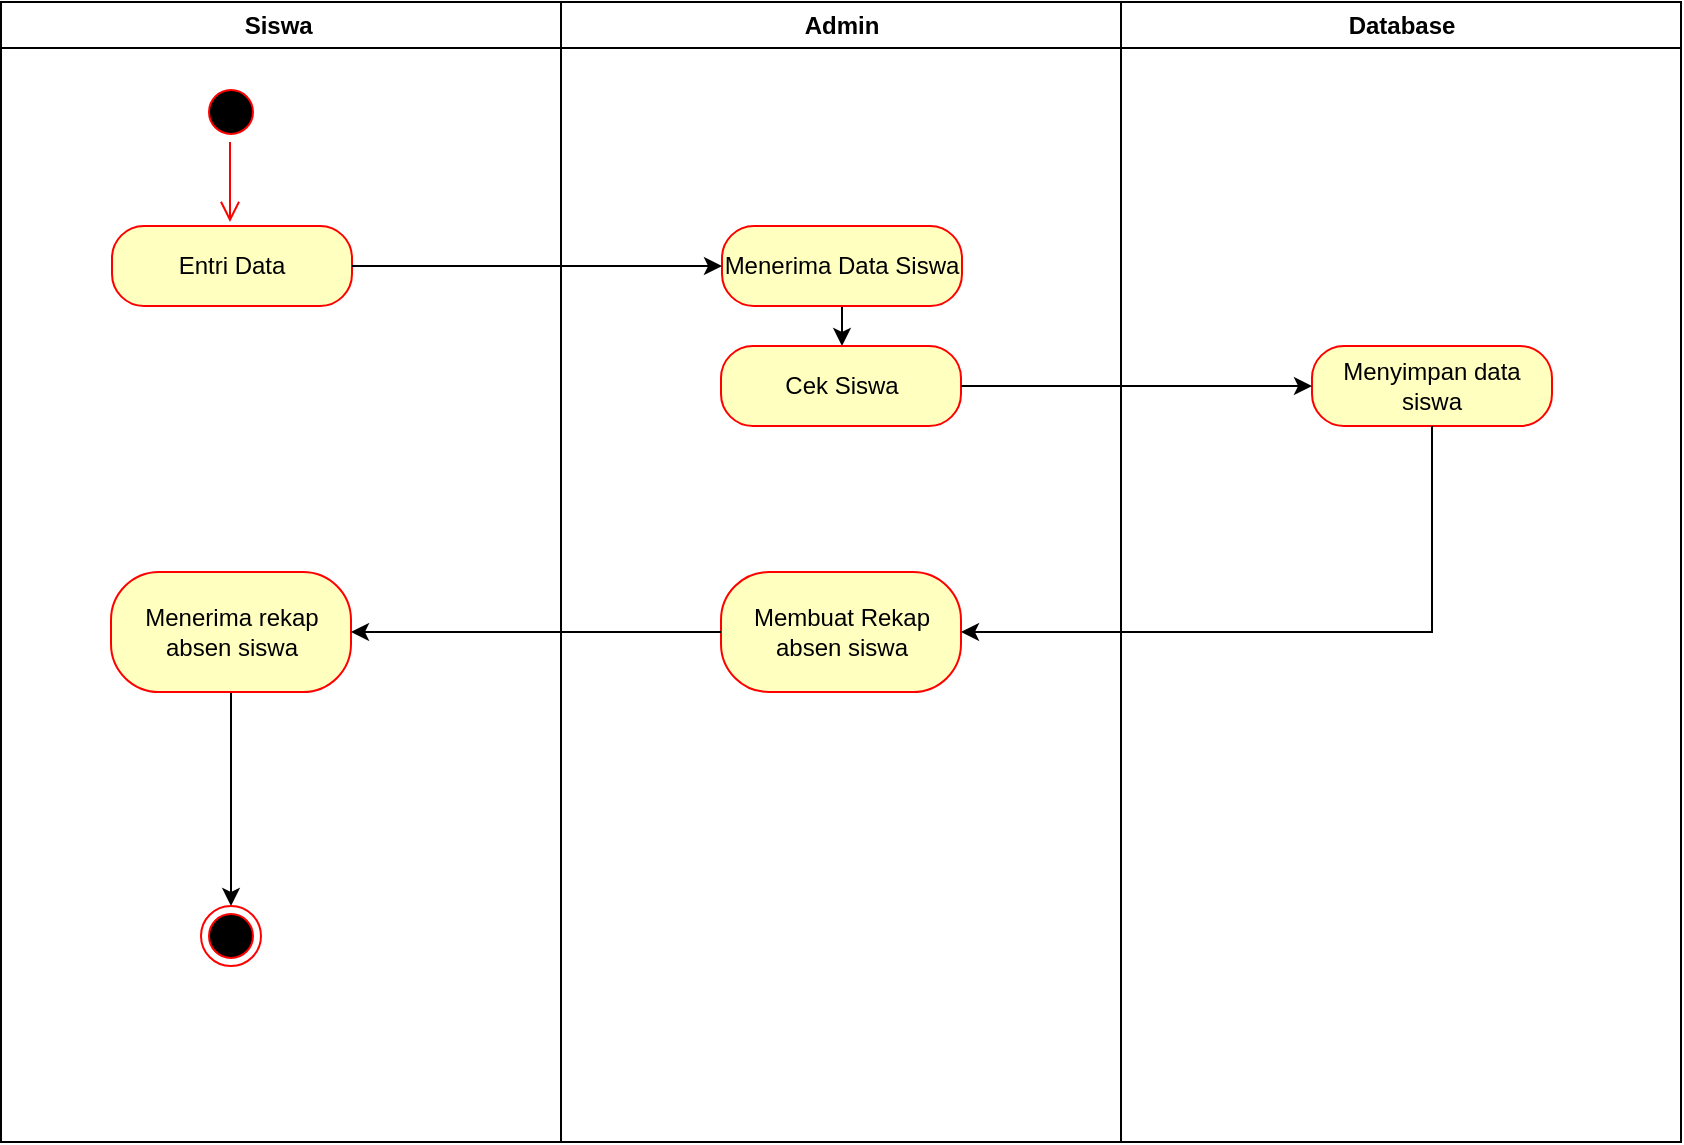 <mxfile version="15.7.3" type="github">
  <diagram name="Page-1" id="e7e014a7-5840-1c2e-5031-d8a46d1fe8dd">
    <mxGraphModel dx="1021" dy="579" grid="1" gridSize="10" guides="1" tooltips="1" connect="1" arrows="1" fold="1" page="1" pageScale="1" pageWidth="1169" pageHeight="826" background="none" math="0" shadow="0">
      <root>
        <mxCell id="0" />
        <mxCell id="1" parent="0" />
        <mxCell id="2" value="Siswa " style="swimlane;whiteSpace=wrap" parent="1" vertex="1">
          <mxGeometry x="164.5" y="128" width="280" height="570" as="geometry" />
        </mxCell>
        <mxCell id="5" value="" style="ellipse;shape=startState;fillColor=#000000;strokeColor=#ff0000;" parent="2" vertex="1">
          <mxGeometry x="100" y="40" width="30" height="30" as="geometry" />
        </mxCell>
        <mxCell id="6" value="" style="edgeStyle=elbowEdgeStyle;elbow=horizontal;verticalAlign=bottom;endArrow=open;endSize=8;strokeColor=#FF0000;endFill=1;rounded=0" parent="2" source="5" edge="1">
          <mxGeometry x="100" y="40" as="geometry">
            <mxPoint x="114.5" y="110.0" as="targetPoint" />
          </mxGeometry>
        </mxCell>
        <mxCell id="nvvlvehabfdIOjAcSKJm-41" value="Entri Data" style="rounded=1;whiteSpace=wrap;html=1;arcSize=40;fontColor=#000000;fillColor=#ffffc0;strokeColor=#ff0000;" vertex="1" parent="2">
          <mxGeometry x="55.5" y="112" width="120" height="40" as="geometry" />
        </mxCell>
        <mxCell id="nvvlvehabfdIOjAcSKJm-83" style="edgeStyle=orthogonalEdgeStyle;rounded=0;orthogonalLoop=1;jettySize=auto;html=1;exitX=0.5;exitY=1;exitDx=0;exitDy=0;entryX=0.5;entryY=0;entryDx=0;entryDy=0;" edge="1" parent="2" source="nvvlvehabfdIOjAcSKJm-77" target="38">
          <mxGeometry relative="1" as="geometry" />
        </mxCell>
        <mxCell id="nvvlvehabfdIOjAcSKJm-77" value="Menerima rekap absen siswa" style="whiteSpace=wrap;html=1;rounded=1;fontColor=#000000;strokeColor=#ff0000;fillColor=#ffffc0;arcSize=40;" vertex="1" parent="2">
          <mxGeometry x="55" y="285" width="120" height="60" as="geometry" />
        </mxCell>
        <mxCell id="38" value="" style="ellipse;shape=endState;fillColor=#000000;strokeColor=#ff0000" parent="2" vertex="1">
          <mxGeometry x="100" y="452" width="30" height="30" as="geometry" />
        </mxCell>
        <mxCell id="3" value="Admin" style="swimlane;whiteSpace=wrap" parent="1" vertex="1">
          <mxGeometry x="444.5" y="128" width="280" height="570" as="geometry" />
        </mxCell>
        <mxCell id="nvvlvehabfdIOjAcSKJm-70" value="" style="edgeStyle=orthogonalEdgeStyle;rounded=0;orthogonalLoop=1;jettySize=auto;html=1;" edge="1" parent="3" source="nvvlvehabfdIOjAcSKJm-47" target="nvvlvehabfdIOjAcSKJm-69">
          <mxGeometry relative="1" as="geometry" />
        </mxCell>
        <mxCell id="nvvlvehabfdIOjAcSKJm-47" value="Menerima Data Siswa" style="rounded=1;whiteSpace=wrap;html=1;arcSize=40;fontColor=#000000;fillColor=#ffffc0;strokeColor=#ff0000;" vertex="1" parent="3">
          <mxGeometry x="80.5" y="112" width="120" height="40" as="geometry" />
        </mxCell>
        <mxCell id="nvvlvehabfdIOjAcSKJm-69" value="Cek Siswa" style="rounded=1;whiteSpace=wrap;html=1;arcSize=40;fontColor=#000000;fillColor=#ffffc0;strokeColor=#ff0000;" vertex="1" parent="3">
          <mxGeometry x="80" y="172" width="120" height="40" as="geometry" />
        </mxCell>
        <mxCell id="nvvlvehabfdIOjAcSKJm-75" value="Membuat Rekap absen siswa" style="rounded=1;whiteSpace=wrap;html=1;fontColor=#000000;strokeColor=#ff0000;fillColor=#ffffc0;arcSize=40;" vertex="1" parent="3">
          <mxGeometry x="80" y="285" width="120" height="60" as="geometry" />
        </mxCell>
        <mxCell id="4" value="Database" style="swimlane;whiteSpace=wrap" parent="1" vertex="1">
          <mxGeometry x="724.5" y="128" width="280" height="570" as="geometry" />
        </mxCell>
        <mxCell id="nvvlvehabfdIOjAcSKJm-73" value="Menyimpan data siswa" style="rounded=1;whiteSpace=wrap;html=1;arcSize=40;fontColor=#000000;fillColor=#ffffc0;strokeColor=#ff0000;" vertex="1" parent="4">
          <mxGeometry x="95.5" y="172" width="120" height="40" as="geometry" />
        </mxCell>
        <mxCell id="nvvlvehabfdIOjAcSKJm-48" value="" style="edgeStyle=orthogonalEdgeStyle;rounded=0;orthogonalLoop=1;jettySize=auto;html=1;" edge="1" parent="1" source="nvvlvehabfdIOjAcSKJm-41" target="nvvlvehabfdIOjAcSKJm-47">
          <mxGeometry relative="1" as="geometry" />
        </mxCell>
        <mxCell id="nvvlvehabfdIOjAcSKJm-74" value="" style="edgeStyle=orthogonalEdgeStyle;rounded=0;orthogonalLoop=1;jettySize=auto;html=1;" edge="1" parent="1" source="nvvlvehabfdIOjAcSKJm-69" target="nvvlvehabfdIOjAcSKJm-73">
          <mxGeometry relative="1" as="geometry" />
        </mxCell>
        <mxCell id="nvvlvehabfdIOjAcSKJm-76" value="" style="edgeStyle=orthogonalEdgeStyle;rounded=0;orthogonalLoop=1;jettySize=auto;html=1;" edge="1" parent="1" source="nvvlvehabfdIOjAcSKJm-73" target="nvvlvehabfdIOjAcSKJm-75">
          <mxGeometry relative="1" as="geometry">
            <Array as="points">
              <mxPoint x="880" y="443" />
            </Array>
          </mxGeometry>
        </mxCell>
        <mxCell id="nvvlvehabfdIOjAcSKJm-78" value="" style="edgeStyle=orthogonalEdgeStyle;rounded=0;orthogonalLoop=1;jettySize=auto;html=1;" edge="1" parent="1" source="nvvlvehabfdIOjAcSKJm-75" target="nvvlvehabfdIOjAcSKJm-77">
          <mxGeometry relative="1" as="geometry" />
        </mxCell>
      </root>
    </mxGraphModel>
  </diagram>
</mxfile>
